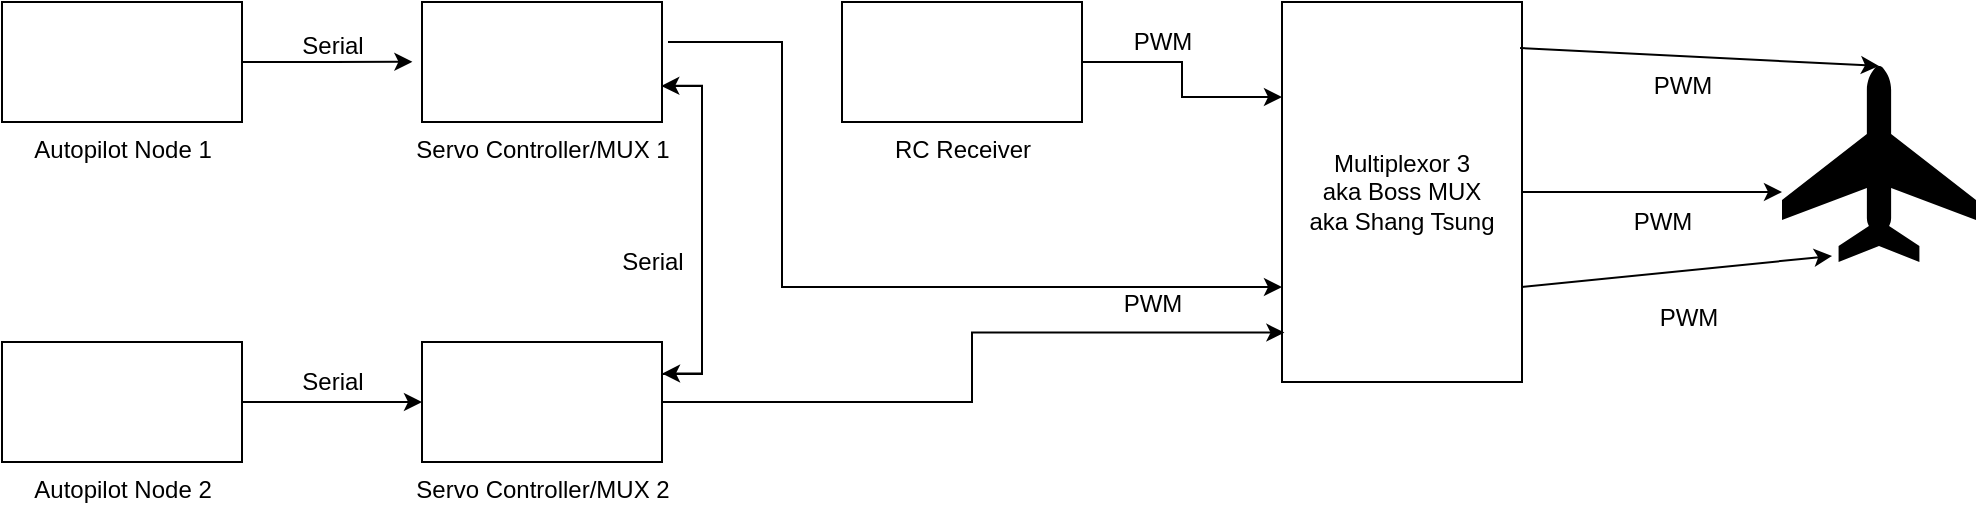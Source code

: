<mxfile version="12.9.9" type="device"><diagram id="9DncOtHf1qwoYbGQ3gDs" name="Page-1"><mxGraphModel dx="630" dy="571" grid="1" gridSize="10" guides="1" tooltips="1" connect="1" arrows="1" fold="1" page="1" pageScale="1" pageWidth="850" pageHeight="1100" math="0" shadow="0"><root><mxCell id="0"/><mxCell id="1" parent="0"/><mxCell id="wEVjmJyuLqVJa4X5iUky-16" style="edgeStyle=orthogonalEdgeStyle;rounded=0;orthogonalLoop=1;jettySize=auto;html=1;entryX=0;entryY=0.25;entryDx=0;entryDy=0;" parent="1" source="wEVjmJyuLqVJa4X5iUky-1" target="wEVjmJyuLqVJa4X5iUky-11" edge="1"><mxGeometry relative="1" as="geometry"/></mxCell><mxCell id="wEVjmJyuLqVJa4X5iUky-17" value="PWM" style="text;html=1;align=center;verticalAlign=middle;resizable=0;points=[];" parent="wEVjmJyuLqVJa4X5iUky-16" vertex="1" connectable="0"><mxGeometry x="-0.234" y="3" relative="1" as="geometry"><mxPoint x="-5" y="-7" as="offset"/></mxGeometry></mxCell><mxCell id="wEVjmJyuLqVJa4X5iUky-1" value="RC Receiver" style="verticalLabelPosition=bottom;verticalAlign=top;html=1;shape=mxgraph.basic.rect;fillColor2=none;strokeWidth=1;size=20;indent=5;" parent="1" vertex="1"><mxGeometry x="830" y="320" width="120" height="60" as="geometry"/></mxCell><mxCell id="wEVjmJyuLqVJa4X5iUky-63" style="edgeStyle=orthogonalEdgeStyle;rounded=0;orthogonalLoop=1;jettySize=auto;html=1;entryX=1;entryY=0.263;entryDx=0;entryDy=0;entryPerimeter=0;exitX=0.992;exitY=0.7;exitDx=0;exitDy=0;exitPerimeter=0;" parent="1" source="wEVjmJyuLqVJa4X5iUky-8" target="wEVjmJyuLqVJa4X5iUky-28" edge="1"><mxGeometry relative="1" as="geometry"/></mxCell><mxCell id="wEVjmJyuLqVJa4X5iUky-8" value="Servo Controller/MUX 1" style="verticalLabelPosition=bottom;verticalAlign=top;html=1;shape=mxgraph.basic.rect;fillColor2=none;strokeWidth=1;size=20;indent=5;" parent="1" vertex="1"><mxGeometry x="620" y="320" width="120" height="60" as="geometry"/></mxCell><mxCell id="wEVjmJyuLqVJa4X5iUky-11" value="Multiplexor 3&lt;br&gt;aka Boss MUX&lt;br&gt;aka Shang Tsung" style="rounded=0;whiteSpace=wrap;html=1;" parent="1" vertex="1"><mxGeometry x="1050" y="320" width="120" height="190" as="geometry"/></mxCell><mxCell id="wEVjmJyuLqVJa4X5iUky-20" value="" style="shape=mxgraph.signs.transportation.airplane_3;html=1;pointerEvents=1;fillColor=#000000;strokeColor=none;verticalLabelPosition=bottom;verticalAlign=top;align=center;" parent="1" vertex="1"><mxGeometry x="1300" y="352" width="97" height="98" as="geometry"/></mxCell><mxCell id="wEVjmJyuLqVJa4X5iUky-21" value="" style="endArrow=classic;html=1;entryX=0.258;entryY=0.969;entryDx=0;entryDy=0;entryPerimeter=0;exitX=1;exitY=0.75;exitDx=0;exitDy=0;" parent="1" source="wEVjmJyuLqVJa4X5iUky-11" target="wEVjmJyuLqVJa4X5iUky-20" edge="1"><mxGeometry width="50" height="50" relative="1" as="geometry"><mxPoint x="1110" y="540" as="sourcePoint"/><mxPoint x="1160" y="490" as="targetPoint"/></mxGeometry></mxCell><mxCell id="wEVjmJyuLqVJa4X5iUky-22" value="PWM" style="text;html=1;align=center;verticalAlign=middle;resizable=0;points=[];autosize=1;" parent="1" vertex="1"><mxGeometry x="1233" y="468" width="40" height="20" as="geometry"/></mxCell><mxCell id="wEVjmJyuLqVJa4X5iUky-23" value="" style="endArrow=classic;html=1;exitX=0.992;exitY=0.121;exitDx=0;exitDy=0;exitPerimeter=0;entryX=0.5;entryY=0;entryDx=0;entryDy=0;entryPerimeter=0;" parent="1" source="wEVjmJyuLqVJa4X5iUky-11" target="wEVjmJyuLqVJa4X5iUky-20" edge="1"><mxGeometry width="50" height="50" relative="1" as="geometry"><mxPoint x="1175.49" y="380" as="sourcePoint"/><mxPoint x="1330.516" y="364.462" as="targetPoint"/></mxGeometry></mxCell><mxCell id="wEVjmJyuLqVJa4X5iUky-24" value="" style="endArrow=classic;html=1;exitX=1;exitY=0.5;exitDx=0;exitDy=0;entryX=0;entryY=0.643;entryDx=0;entryDy=0;entryPerimeter=0;" parent="1" source="wEVjmJyuLqVJa4X5iUky-11" target="wEVjmJyuLqVJa4X5iUky-20" edge="1"><mxGeometry width="50" height="50" relative="1" as="geometry"><mxPoint x="1179.04" y="352.99" as="sourcePoint"/><mxPoint x="1386.048" y="430.992" as="targetPoint"/></mxGeometry></mxCell><mxCell id="wEVjmJyuLqVJa4X5iUky-25" value="PWM" style="text;html=1;align=center;verticalAlign=middle;resizable=0;points=[];autosize=1;" parent="1" vertex="1"><mxGeometry x="1220" y="420" width="40" height="20" as="geometry"/></mxCell><mxCell id="wEVjmJyuLqVJa4X5iUky-26" value="PWM" style="text;html=1;align=center;verticalAlign=middle;resizable=0;points=[];autosize=1;" parent="1" vertex="1"><mxGeometry x="1230" y="352" width="40" height="20" as="geometry"/></mxCell><mxCell id="wEVjmJyuLqVJa4X5iUky-64" style="edgeStyle=orthogonalEdgeStyle;rounded=0;orthogonalLoop=1;jettySize=auto;html=1;entryX=0.997;entryY=0.699;entryDx=0;entryDy=0;entryPerimeter=0;" parent="1" source="wEVjmJyuLqVJa4X5iUky-28" target="wEVjmJyuLqVJa4X5iUky-8" edge="1"><mxGeometry relative="1" as="geometry"><mxPoint x="741" y="361" as="targetPoint"/><Array as="points"><mxPoint x="760" y="506"/><mxPoint x="760" y="362"/></Array></mxGeometry></mxCell><mxCell id="wEVjmJyuLqVJa4X5iUky-65" style="edgeStyle=orthogonalEdgeStyle;rounded=0;orthogonalLoop=1;jettySize=auto;html=1;entryX=0.01;entryY=0.87;entryDx=0;entryDy=0;entryPerimeter=0;" parent="1" source="wEVjmJyuLqVJa4X5iUky-28" target="wEVjmJyuLqVJa4X5iUky-11" edge="1"><mxGeometry relative="1" as="geometry"/></mxCell><mxCell id="wEVjmJyuLqVJa4X5iUky-28" value="Servo Controller/MUX 2" style="verticalLabelPosition=bottom;verticalAlign=top;html=1;shape=mxgraph.basic.rect;fillColor2=none;strokeWidth=1;size=20;indent=5;" parent="1" vertex="1"><mxGeometry x="620" y="490" width="120" height="60" as="geometry"/></mxCell><mxCell id="wEVjmJyuLqVJa4X5iUky-48" style="edgeStyle=orthogonalEdgeStyle;rounded=0;orthogonalLoop=1;jettySize=auto;html=1;entryX=0;entryY=0.75;entryDx=0;entryDy=0;exitX=1.025;exitY=0.333;exitDx=0;exitDy=0;exitPerimeter=0;" parent="1" source="wEVjmJyuLqVJa4X5iUky-8" target="wEVjmJyuLqVJa4X5iUky-11" edge="1"><mxGeometry relative="1" as="geometry"><mxPoint x="790" y="400" as="sourcePoint"/><Array as="points"><mxPoint x="800" y="340"/><mxPoint x="800" y="463"/></Array></mxGeometry></mxCell><mxCell id="wEVjmJyuLqVJa4X5iUky-40" value="PWM" style="text;html=1;align=center;verticalAlign=middle;resizable=0;points=[];" parent="1" vertex="1" connectable="0"><mxGeometry x="980" y="478" as="geometry"><mxPoint x="5" y="-7" as="offset"/></mxGeometry></mxCell><mxCell id="wEVjmJyuLqVJa4X5iUky-52" style="edgeStyle=orthogonalEdgeStyle;rounded=0;orthogonalLoop=1;jettySize=auto;html=1;entryX=-0.04;entryY=0.498;entryDx=0;entryDy=0;entryPerimeter=0;" parent="1" source="wEVjmJyuLqVJa4X5iUky-50" target="wEVjmJyuLqVJa4X5iUky-8" edge="1"><mxGeometry relative="1" as="geometry"/></mxCell><mxCell id="wEVjmJyuLqVJa4X5iUky-50" value="Autopilot Node 1" style="verticalLabelPosition=bottom;verticalAlign=top;html=1;shape=mxgraph.basic.rect;fillColor2=none;strokeWidth=1;size=20;indent=5;" parent="1" vertex="1"><mxGeometry x="410" y="320" width="120" height="60" as="geometry"/></mxCell><mxCell id="wEVjmJyuLqVJa4X5iUky-55" style="edgeStyle=orthogonalEdgeStyle;rounded=0;orthogonalLoop=1;jettySize=auto;html=1;" parent="1" source="wEVjmJyuLqVJa4X5iUky-54" target="wEVjmJyuLqVJa4X5iUky-28" edge="1"><mxGeometry relative="1" as="geometry"/></mxCell><mxCell id="wEVjmJyuLqVJa4X5iUky-54" value="Autopilot Node 2" style="verticalLabelPosition=bottom;verticalAlign=top;html=1;shape=mxgraph.basic.rect;fillColor2=none;strokeWidth=1;size=20;indent=5;" parent="1" vertex="1"><mxGeometry x="410" y="490" width="120" height="60" as="geometry"/></mxCell><mxCell id="wEVjmJyuLqVJa4X5iUky-56" value="Serial" style="text;html=1;align=center;verticalAlign=middle;resizable=0;points=[];autosize=1;" parent="1" vertex="1"><mxGeometry x="550" y="332" width="50" height="20" as="geometry"/></mxCell><mxCell id="wEVjmJyuLqVJa4X5iUky-57" value="Serial" style="text;html=1;align=center;verticalAlign=middle;resizable=0;points=[];autosize=1;" parent="1" vertex="1"><mxGeometry x="550" y="500" width="50" height="20" as="geometry"/></mxCell><mxCell id="wEVjmJyuLqVJa4X5iUky-62" value="Serial" style="text;html=1;align=center;verticalAlign=middle;resizable=0;points=[];autosize=1;" parent="1" vertex="1"><mxGeometry x="710" y="440" width="50" height="20" as="geometry"/></mxCell></root></mxGraphModel></diagram></mxfile>